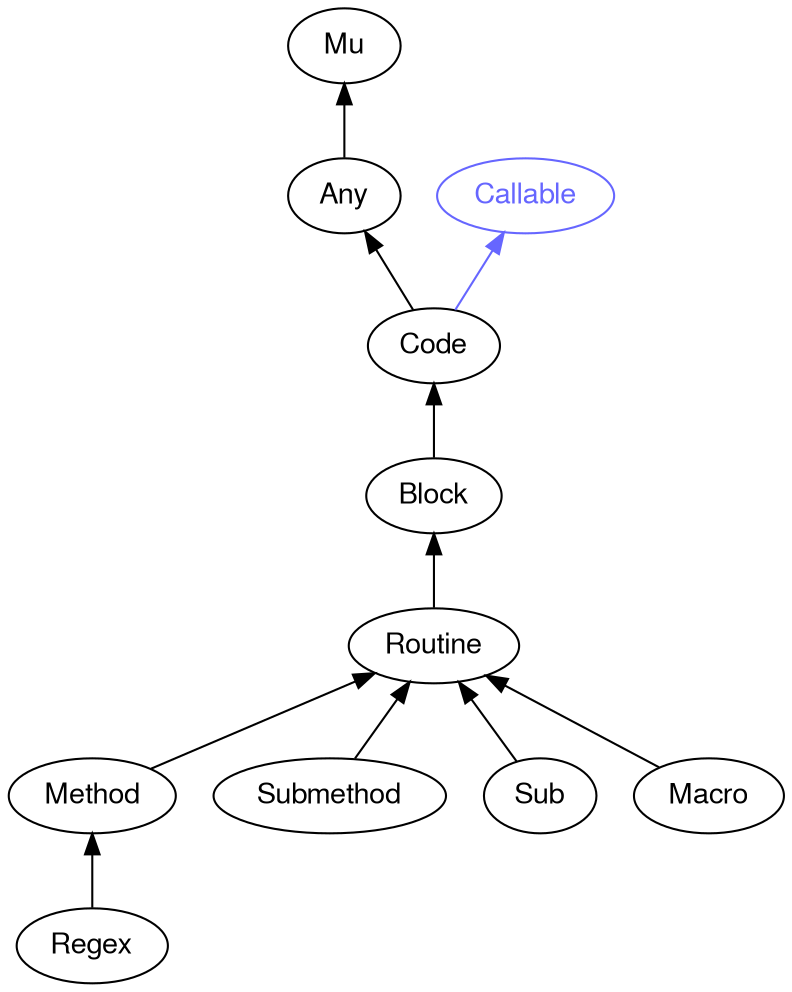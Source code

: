 digraph "perl6-type-graph" {
    rankdir=BT;
    splines=polyline;
    overlap=false; 
    // Types
    "Block" [color="#000000", fontcolor="#000000", href="/type/Block", fontname="FreeSans"];
    "Mu" [color="#000000", fontcolor="#000000", href="/type/Mu", fontname="FreeSans"];
    "Any" [color="#000000", fontcolor="#000000", href="/type/Any", fontname="FreeSans"];
    "Callable" [color="#6666FF", fontcolor="#6666FF", href="/type/Callable", fontname="FreeSans"];
    "Code" [color="#000000", fontcolor="#000000", href="/type/Code", fontname="FreeSans"];
    "Routine" [color="#000000", fontcolor="#000000", href="/type/Routine", fontname="FreeSans"];
    "Method" [color="#000000", fontcolor="#000000", href="/type/Method", fontname="FreeSans"];
    "Submethod" [color="#000000", fontcolor="#000000", href="/type/Submethod", fontname="FreeSans"];
    "Sub" [color="#000000", fontcolor="#000000", href="/type/Sub", fontname="FreeSans"];
    "Macro" [color="#000000", fontcolor="#000000", href="/type/Macro", fontname="FreeSans"];
    "Regex" [color="#000000", fontcolor="#000000", href="/type/Regex", fontname="FreeSans"];

    // Superclasses
    "Block" -> "Code" [color="#000000"];
    "Any" -> "Mu" [color="#000000"];
    "Code" -> "Any" [color="#000000"];
    "Routine" -> "Block" [color="#000000"];
    "Method" -> "Routine" [color="#000000"];
    "Submethod" -> "Routine" [color="#000000"];
    "Sub" -> "Routine" [color="#000000"];
    "Macro" -> "Routine" [color="#000000"];
    "Regex" -> "Method" [color="#000000"];

    // Roles
    "Code" -> "Callable" [color="#6666FF"];
}
